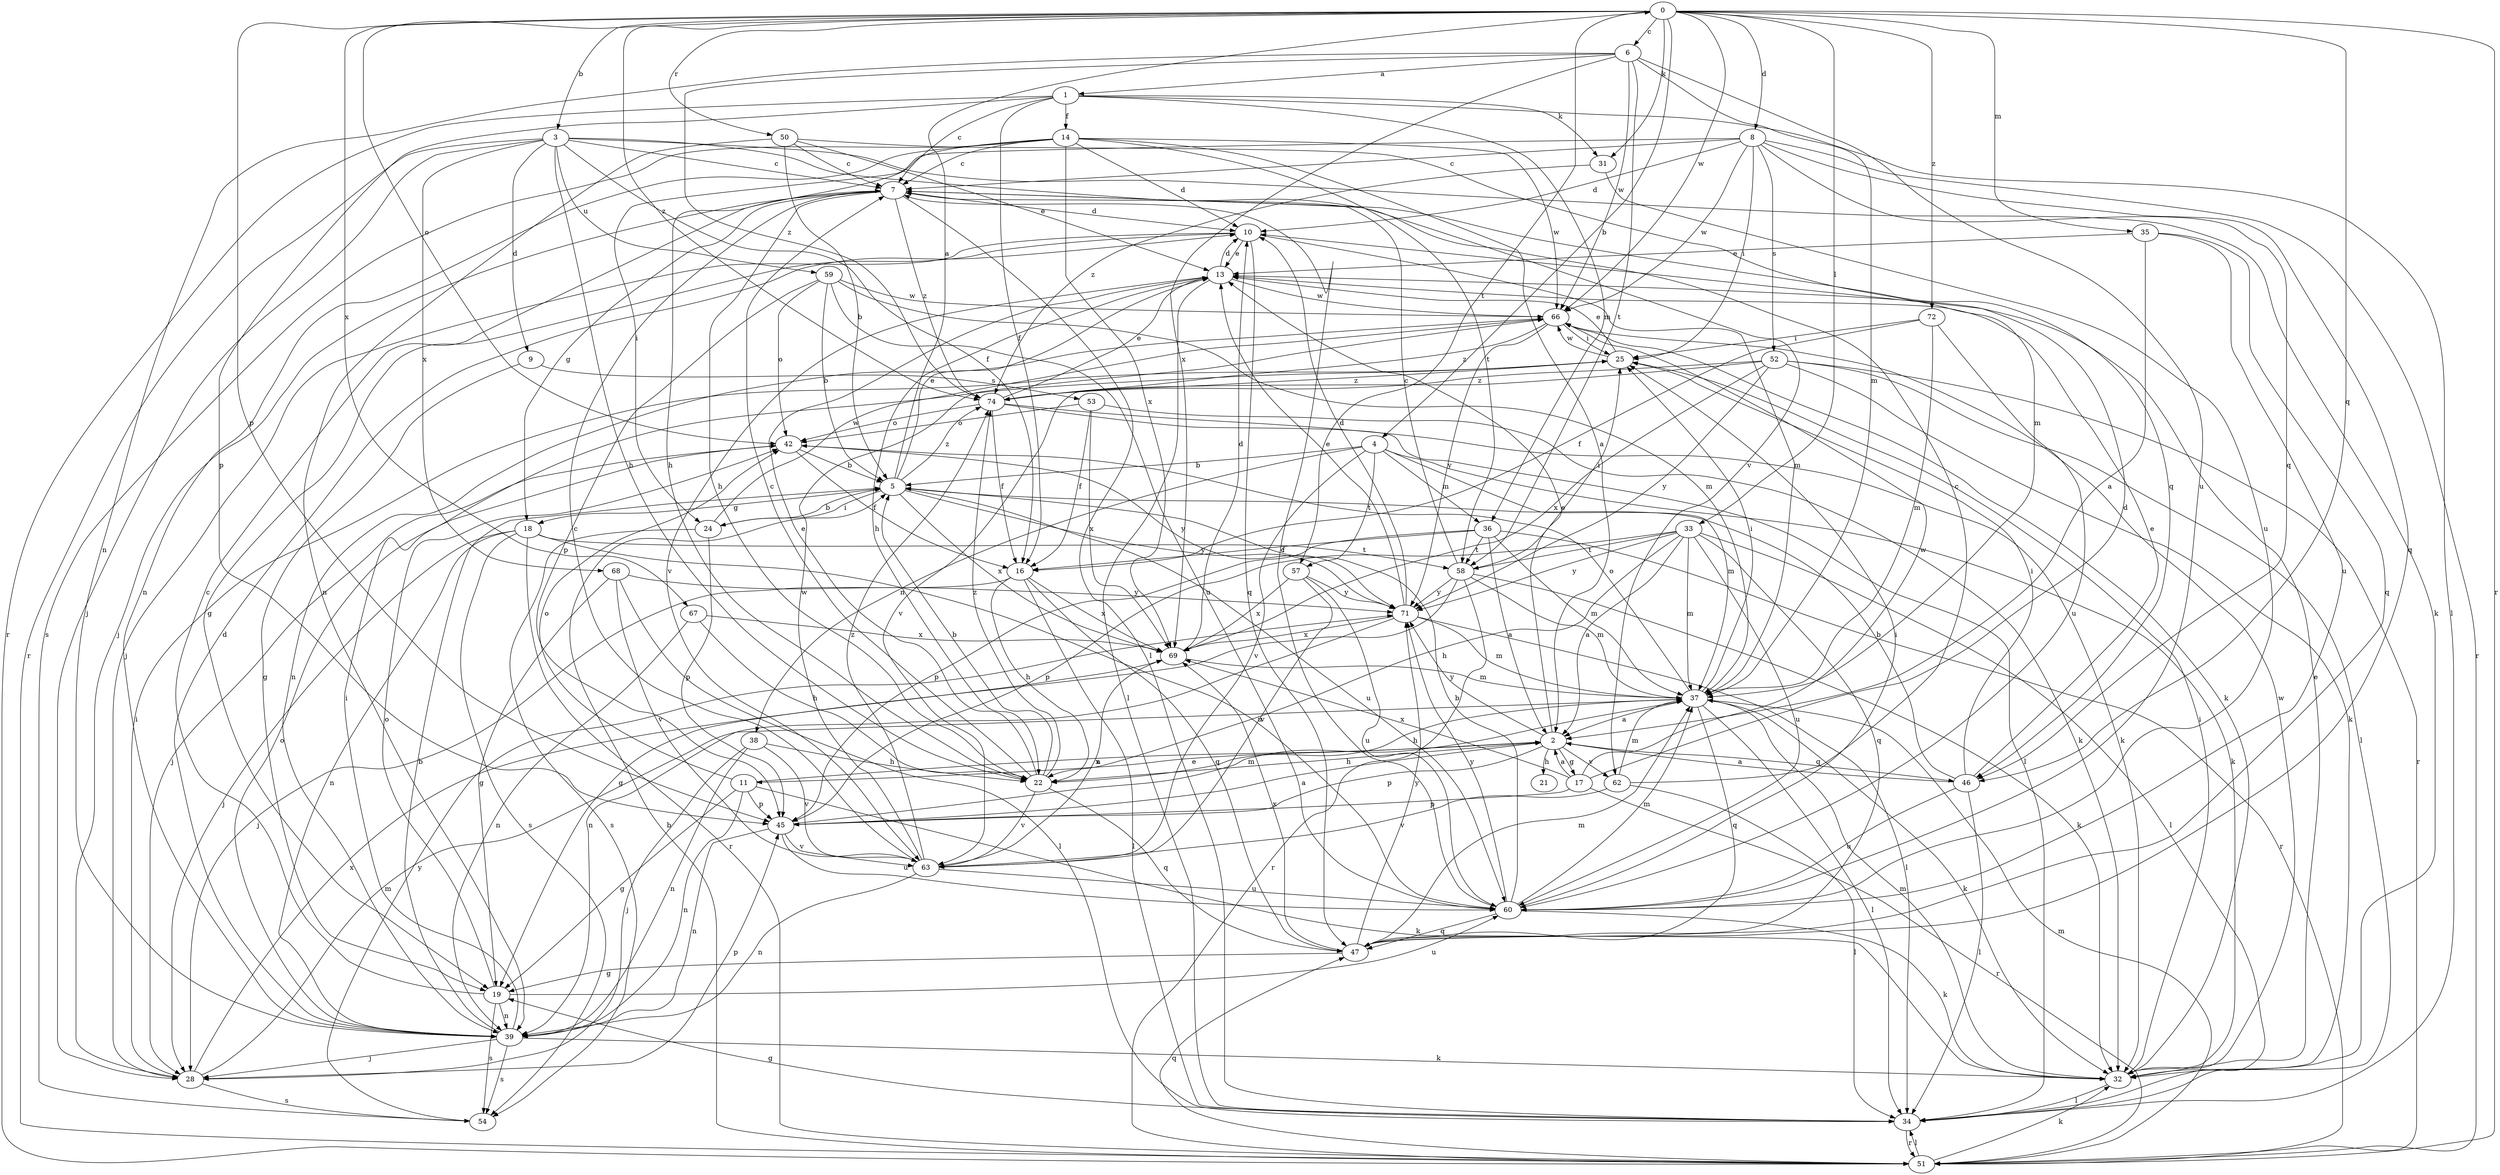 strict digraph  {
0;
1;
2;
3;
4;
5;
6;
7;
8;
9;
10;
11;
13;
14;
16;
17;
18;
19;
21;
22;
24;
25;
28;
31;
32;
33;
34;
35;
36;
37;
38;
39;
42;
45;
46;
47;
50;
51;
52;
53;
54;
57;
58;
59;
60;
62;
63;
66;
67;
68;
69;
71;
72;
74;
0 -> 3  [label=b];
0 -> 4  [label=b];
0 -> 6  [label=c];
0 -> 8  [label=d];
0 -> 31  [label=k];
0 -> 33  [label=l];
0 -> 35  [label=m];
0 -> 42  [label=o];
0 -> 45  [label=p];
0 -> 46  [label=q];
0 -> 50  [label=r];
0 -> 51  [label=r];
0 -> 57  [label=t];
0 -> 66  [label=w];
0 -> 67  [label=x];
0 -> 72  [label=z];
0 -> 74  [label=z];
1 -> 7  [label=c];
1 -> 14  [label=f];
1 -> 16  [label=f];
1 -> 31  [label=k];
1 -> 34  [label=l];
1 -> 36  [label=m];
1 -> 45  [label=p];
1 -> 51  [label=r];
2 -> 11  [label=e];
2 -> 13  [label=e];
2 -> 17  [label=g];
2 -> 21  [label=h];
2 -> 22  [label=h];
2 -> 45  [label=p];
2 -> 46  [label=q];
2 -> 62  [label=v];
2 -> 71  [label=y];
3 -> 7  [label=c];
3 -> 9  [label=d];
3 -> 16  [label=f];
3 -> 22  [label=h];
3 -> 28  [label=j];
3 -> 32  [label=k];
3 -> 51  [label=r];
3 -> 59  [label=u];
3 -> 62  [label=v];
3 -> 68  [label=x];
4 -> 5  [label=b];
4 -> 32  [label=k];
4 -> 36  [label=m];
4 -> 37  [label=m];
4 -> 38  [label=n];
4 -> 57  [label=t];
4 -> 63  [label=v];
5 -> 0  [label=a];
5 -> 13  [label=e];
5 -> 18  [label=g];
5 -> 24  [label=i];
5 -> 60  [label=u];
5 -> 69  [label=x];
5 -> 71  [label=y];
5 -> 74  [label=z];
6 -> 1  [label=a];
6 -> 37  [label=m];
6 -> 39  [label=n];
6 -> 58  [label=t];
6 -> 60  [label=u];
6 -> 66  [label=w];
6 -> 69  [label=x];
6 -> 74  [label=z];
7 -> 10  [label=d];
7 -> 18  [label=g];
7 -> 22  [label=h];
7 -> 28  [label=j];
7 -> 34  [label=l];
7 -> 46  [label=q];
7 -> 74  [label=z];
8 -> 7  [label=c];
8 -> 10  [label=d];
8 -> 24  [label=i];
8 -> 25  [label=i];
8 -> 46  [label=q];
8 -> 47  [label=q];
8 -> 51  [label=r];
8 -> 52  [label=s];
8 -> 66  [label=w];
9 -> 19  [label=g];
9 -> 53  [label=s];
10 -> 13  [label=e];
10 -> 19  [label=g];
10 -> 28  [label=j];
10 -> 37  [label=m];
10 -> 47  [label=q];
11 -> 2  [label=a];
11 -> 19  [label=g];
11 -> 32  [label=k];
11 -> 39  [label=n];
11 -> 42  [label=o];
11 -> 45  [label=p];
13 -> 10  [label=d];
13 -> 22  [label=h];
13 -> 34  [label=l];
13 -> 63  [label=v];
13 -> 66  [label=w];
14 -> 2  [label=a];
14 -> 7  [label=c];
14 -> 10  [label=d];
14 -> 22  [label=h];
14 -> 39  [label=n];
14 -> 54  [label=s];
14 -> 58  [label=t];
14 -> 66  [label=w];
14 -> 69  [label=x];
16 -> 22  [label=h];
16 -> 28  [label=j];
16 -> 34  [label=l];
16 -> 47  [label=q];
16 -> 69  [label=x];
17 -> 2  [label=a];
17 -> 10  [label=d];
17 -> 45  [label=p];
17 -> 51  [label=r];
17 -> 66  [label=w];
17 -> 69  [label=x];
18 -> 28  [label=j];
18 -> 39  [label=n];
18 -> 51  [label=r];
18 -> 54  [label=s];
18 -> 58  [label=t];
18 -> 60  [label=u];
19 -> 7  [label=c];
19 -> 39  [label=n];
19 -> 42  [label=o];
19 -> 54  [label=s];
19 -> 60  [label=u];
22 -> 5  [label=b];
22 -> 7  [label=c];
22 -> 13  [label=e];
22 -> 47  [label=q];
22 -> 63  [label=v];
22 -> 74  [label=z];
24 -> 5  [label=b];
24 -> 45  [label=p];
24 -> 54  [label=s];
24 -> 66  [label=w];
25 -> 13  [label=e];
25 -> 66  [label=w];
25 -> 74  [label=z];
28 -> 25  [label=i];
28 -> 37  [label=m];
28 -> 45  [label=p];
28 -> 54  [label=s];
28 -> 69  [label=x];
31 -> 60  [label=u];
31 -> 74  [label=z];
32 -> 13  [label=e];
32 -> 25  [label=i];
32 -> 34  [label=l];
32 -> 37  [label=m];
32 -> 66  [label=w];
33 -> 2  [label=a];
33 -> 22  [label=h];
33 -> 34  [label=l];
33 -> 37  [label=m];
33 -> 45  [label=p];
33 -> 47  [label=q];
33 -> 58  [label=t];
33 -> 60  [label=u];
33 -> 71  [label=y];
34 -> 19  [label=g];
34 -> 51  [label=r];
35 -> 2  [label=a];
35 -> 13  [label=e];
35 -> 47  [label=q];
35 -> 60  [label=u];
36 -> 2  [label=a];
36 -> 16  [label=f];
36 -> 37  [label=m];
36 -> 45  [label=p];
36 -> 51  [label=r];
36 -> 58  [label=t];
37 -> 2  [label=a];
37 -> 22  [label=h];
37 -> 25  [label=i];
37 -> 32  [label=k];
37 -> 34  [label=l];
37 -> 42  [label=o];
37 -> 47  [label=q];
38 -> 22  [label=h];
38 -> 28  [label=j];
38 -> 39  [label=n];
38 -> 63  [label=v];
39 -> 5  [label=b];
39 -> 10  [label=d];
39 -> 25  [label=i];
39 -> 28  [label=j];
39 -> 32  [label=k];
39 -> 42  [label=o];
39 -> 54  [label=s];
42 -> 5  [label=b];
42 -> 16  [label=f];
42 -> 28  [label=j];
42 -> 71  [label=y];
45 -> 2  [label=a];
45 -> 37  [label=m];
45 -> 39  [label=n];
45 -> 60  [label=u];
45 -> 63  [label=v];
46 -> 2  [label=a];
46 -> 5  [label=b];
46 -> 13  [label=e];
46 -> 25  [label=i];
46 -> 34  [label=l];
46 -> 60  [label=u];
47 -> 19  [label=g];
47 -> 37  [label=m];
47 -> 69  [label=x];
47 -> 71  [label=y];
50 -> 5  [label=b];
50 -> 7  [label=c];
50 -> 13  [label=e];
50 -> 37  [label=m];
50 -> 39  [label=n];
51 -> 5  [label=b];
51 -> 32  [label=k];
51 -> 34  [label=l];
51 -> 37  [label=m];
51 -> 47  [label=q];
52 -> 32  [label=k];
52 -> 34  [label=l];
52 -> 51  [label=r];
52 -> 63  [label=v];
52 -> 69  [label=x];
52 -> 71  [label=y];
52 -> 74  [label=z];
53 -> 16  [label=f];
53 -> 32  [label=k];
53 -> 42  [label=o];
53 -> 69  [label=x];
54 -> 71  [label=y];
57 -> 60  [label=u];
57 -> 63  [label=v];
57 -> 69  [label=x];
57 -> 71  [label=y];
58 -> 7  [label=c];
58 -> 19  [label=g];
58 -> 25  [label=i];
58 -> 32  [label=k];
58 -> 37  [label=m];
58 -> 51  [label=r];
58 -> 71  [label=y];
59 -> 5  [label=b];
59 -> 37  [label=m];
59 -> 42  [label=o];
59 -> 45  [label=p];
59 -> 60  [label=u];
59 -> 66  [label=w];
60 -> 5  [label=b];
60 -> 7  [label=c];
60 -> 25  [label=i];
60 -> 32  [label=k];
60 -> 37  [label=m];
60 -> 47  [label=q];
60 -> 71  [label=y];
62 -> 7  [label=c];
62 -> 34  [label=l];
62 -> 37  [label=m];
62 -> 63  [label=v];
63 -> 7  [label=c];
63 -> 39  [label=n];
63 -> 60  [label=u];
63 -> 66  [label=w];
63 -> 69  [label=x];
63 -> 74  [label=z];
66 -> 25  [label=i];
66 -> 32  [label=k];
66 -> 39  [label=n];
66 -> 71  [label=y];
66 -> 74  [label=z];
67 -> 22  [label=h];
67 -> 39  [label=n];
67 -> 69  [label=x];
68 -> 19  [label=g];
68 -> 34  [label=l];
68 -> 63  [label=v];
68 -> 71  [label=y];
69 -> 10  [label=d];
69 -> 37  [label=m];
71 -> 10  [label=d];
71 -> 13  [label=e];
71 -> 34  [label=l];
71 -> 37  [label=m];
71 -> 39  [label=n];
71 -> 69  [label=x];
72 -> 16  [label=f];
72 -> 25  [label=i];
72 -> 37  [label=m];
72 -> 60  [label=u];
74 -> 13  [label=e];
74 -> 16  [label=f];
74 -> 32  [label=k];
74 -> 34  [label=l];
74 -> 42  [label=o];
}
